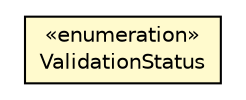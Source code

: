 #!/usr/local/bin/dot
#
# Class diagram 
# Generated by UMLGraph version 5.1 (http://www.umlgraph.org/)
#

digraph G {
	edge [fontname="Helvetica",fontsize=10,labelfontname="Helvetica",labelfontsize=10];
	node [fontname="Helvetica",fontsize=10,shape=plaintext];
	nodesep=0.25;
	ranksep=0.5;
	// pt.ist.fenixframework.backend.jvstm.lf.CommitRequest.ValidationStatus
	c119087 [label=<<table title="pt.ist.fenixframework.backend.jvstm.lf.CommitRequest.ValidationStatus" border="0" cellborder="1" cellspacing="0" cellpadding="2" port="p" bgcolor="lemonChiffon" href="./CommitRequest.ValidationStatus.html">
		<tr><td><table border="0" cellspacing="0" cellpadding="1">
<tr><td align="center" balign="center"> &#171;enumeration&#187; </td></tr>
<tr><td align="center" balign="center"> ValidationStatus </td></tr>
		</table></td></tr>
		</table>>, fontname="Helvetica", fontcolor="black", fontsize=10.0];
}

